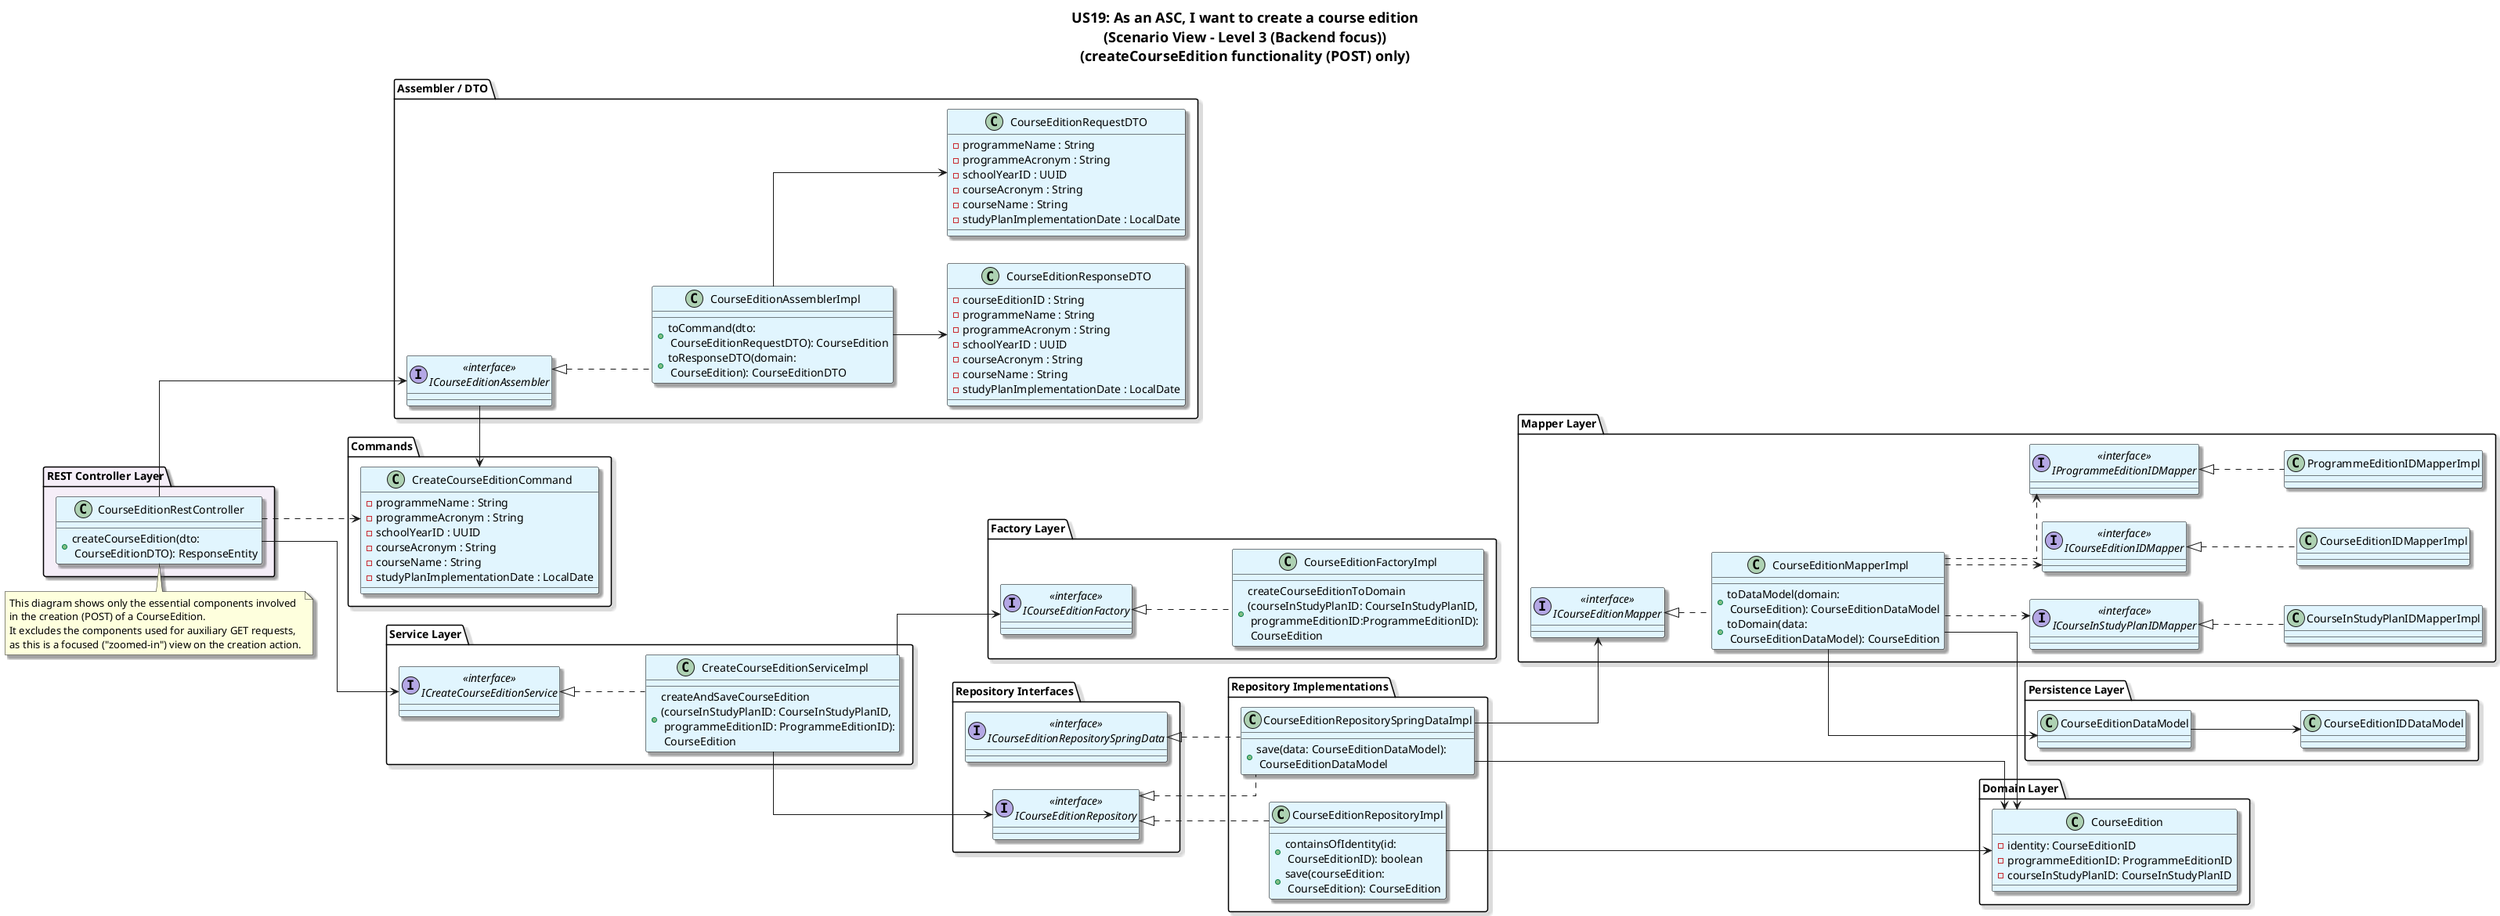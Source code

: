 @startuml
title: US19: As an ASC, I want to create a course edition\n(Scenario View - Level 3 (Backend focus))\n(createCourseEdition functionality (POST) only)


' ========== SETTINGS ==========
skinparam classBackgroundColor #E1F5FE
skinparam titleFontSize 18
skinparam linetype ortho
skinparam LegendBackgroundColor white
skinparam LegendBorderColor white
skinparam classFontSize 14
skinparam shadowing true
skinparam rectangle {
  RoundCorner 20
}
skinparam classBorderColor Black
left to right direction

package "REST Controller Layer" #F5EEF8 {
  class CourseEditionRestController {
    +createCourseEdition(dto:\n CourseEditionDTO): ResponseEntity
  }
}

package "Service Layer" {
  interface "<<interface>>\nICreateCourseEditionService" as ICreateCourseEditionService
  class CreateCourseEditionServiceImpl {
    +createAndSaveCourseEdition\n(courseInStudyPlanID: CourseInStudyPlanID,\n programmeEditionID: ProgrammeEditionID):\n CourseEdition
  }
}

package "Assembler / DTO" {
  interface "<<interface>>\nICourseEditionAssembler" as ICourseEditionAssembler
  class CourseEditionAssemblerImpl {
    +toCommand(dto:\n CourseEditionRequestDTO): CourseEdition
    +toResponseDTO(domain:\n CourseEdition): CourseEditionDTO
  }

  class CourseEditionRequestDTO {
    - programmeName : String
    - programmeAcronym : String
    - schoolYearID : UUID
    - courseAcronym : String
    - courseName : String
    - studyPlanImplementationDate : LocalDate
  }

  class CourseEditionResponseDTO {
    - courseEditionID : String
    - programmeName : String
    - programmeAcronym : String
    - schoolYearID : UUID
    - courseAcronym : String
    - courseName : String
    - studyPlanImplementationDate : LocalDate
  }
}

package "Commands" {
class CreateCourseEditionCommand {
    - programmeName : String
    - programmeAcronym : String
    - schoolYearID : UUID
    - courseAcronym : String
    - courseName : String
    - studyPlanImplementationDate : LocalDate
}
}

package "Domain Layer" {
  class CourseEdition {
    -identity: CourseEditionID
    -programmeEditionID: ProgrammeEditionID
    -courseInStudyPlanID: CourseInStudyPlanID
  }
}

package "Factory Layer" {
  interface "<<interface>>\nICourseEditionFactory" as ICourseEditionFactory
  class CourseEditionFactoryImpl {
    +createCourseEditionToDomain\n(courseInStudyPlanID: CourseInStudyPlanID,\n programmeEditionID:ProgrammeEditionID):\n CourseEdition
  }
}

package "Mapper Layer" {
  interface "<<interface>>\nICourseEditionMapper" as ICourseEditionMapper
  class CourseEditionMapperImpl {
    +toDataModel(domain:\n CourseEdition): CourseEditionDataModel
    +toDomain(data:\n CourseEditionDataModel): CourseEdition
  }

  interface "<<interface>>\nICourseEditionIDMapper" as ICourseEditionIDMapper
  interface "<<interface>>\nIProgrammeEditionIDMapper" as IProgrammeEditionIDMapper
  interface "<<interface>>\nICourseInStudyPlanIDMapper" as ICourseInStudyPlanIDMapper

  class CourseEditionIDMapperImpl
  class ProgrammeEditionIDMapperImpl
  class CourseInStudyPlanIDMapperImpl
}

package "Persistence Layer" {
  class CourseEditionDataModel
  class CourseEditionIDDataModel
}

package "Repository Interfaces" {
  interface "<<interface>>\nICourseEditionRepository" as ICourseEditionRepository

'  interface "<<interface>>\nIDegreeTypeRepository" as IDegreeTypeRepository

'  interface "<<interface>>\nIProgrammeRepository" as IProgrammeRepository


 ' interface "<<interface>>\nIStudyPlanRepository" as IStudyPlanRepository

'  interface "<<interface>>\nICourseInStudyPlanRepository" as ICourseInStudyPlanRepository

'  interface "<<interface>>\nIProgrammeEditionRepository" as IProgrammeEditionRepository

  interface "<<interface>>\nICourseEditionRepositorySpringData" as ICourseEditionRepositorySpringData
  }

  package "Repository Implementations"{


  class CourseEditionRepositoryImpl {
    +containsOfIdentity(id:\n CourseEditionID): boolean
    +save(courseEdition:\n CourseEdition): CourseEdition
  }



  class CourseEditionRepositorySpringDataImpl {
    +save(data: CourseEditionDataModel):\n CourseEditionDataModel
  }
}

note top of CourseEditionRestController
This diagram shows only the essential components involved
in the creation (POST) of a CourseEdition.
It excludes the components used for auxiliary GET requests,
as this is a focused ("zoomed-in") view on the creation action.
end note

' Relationships
CourseEditionRestController --> ICreateCourseEditionService
ICreateCourseEditionService <|.. CreateCourseEditionServiceImpl

CourseEditionRestController --> ICourseEditionAssembler
ICourseEditionAssembler <|.. CourseEditionAssemblerImpl

CreateCourseEditionServiceImpl --> ICourseEditionFactory
ICourseEditionFactory <|.. CourseEditionFactoryImpl

CourseEditionRepositorySpringDataImpl --> ICourseEditionMapper
ICourseEditionMapper <|.. CourseEditionMapperImpl

CreateCourseEditionServiceImpl --> ICourseEditionRepository
ICourseEditionRepository <|.. CourseEditionRepositoryImpl
ICourseEditionRepository <|.. CourseEditionRepositorySpringDataImpl

'CreateCourseEditionServiceImpl --> IDegreeTypeRepository

'CreateCourseEditionServiceImpl --> IProgrammeRepository

'CreateCourseEditionServiceImpl --> ICourseInStudyPlanRepository

'CreateCourseEditionServiceImpl --> IProgrammeEditionRepository

'CreateCourseEditionServiceImpl --> IStudyPlanRepository

CourseEditionMapperImpl ..> IProgrammeEditionIDMapper
CourseEditionMapperImpl ..> ICourseInStudyPlanIDMapper

ICourseInStudyPlanIDMapper <|.. CourseInStudyPlanIDMapperImpl
IProgrammeEditionIDMapper <|.. ProgrammeEditionIDMapperImpl

ICourseEditionIDMapper <|.. CourseEditionIDMapperImpl


CourseEditionMapperImpl --> CourseEditionDataModel
CourseEditionMapperImpl --> CourseEdition
CourseEditionRepositoryImpl --> CourseEdition
CourseEditionRepositorySpringDataImpl --> CourseEdition


CourseEditionDataModel --> CourseEditionIDDataModel

CourseEditionMapperImpl ..> ICourseEditionIDMapper

ICourseEditionRepositorySpringData <|.. CourseEditionRepositorySpringDataImpl

'CourseEditionRestController --> CourseEditionRequestDTO
'CourseEditionRestController --> CourseEditionResponseDTO
CourseEditionAssemblerImpl --> CourseEditionRequestDTO
CourseEditionAssemblerImpl --> CourseEditionResponseDTO

ICourseEditionAssembler -> CreateCourseEditionCommand
CourseEditionRestController ..> CreateCourseEditionCommand

@enduml
